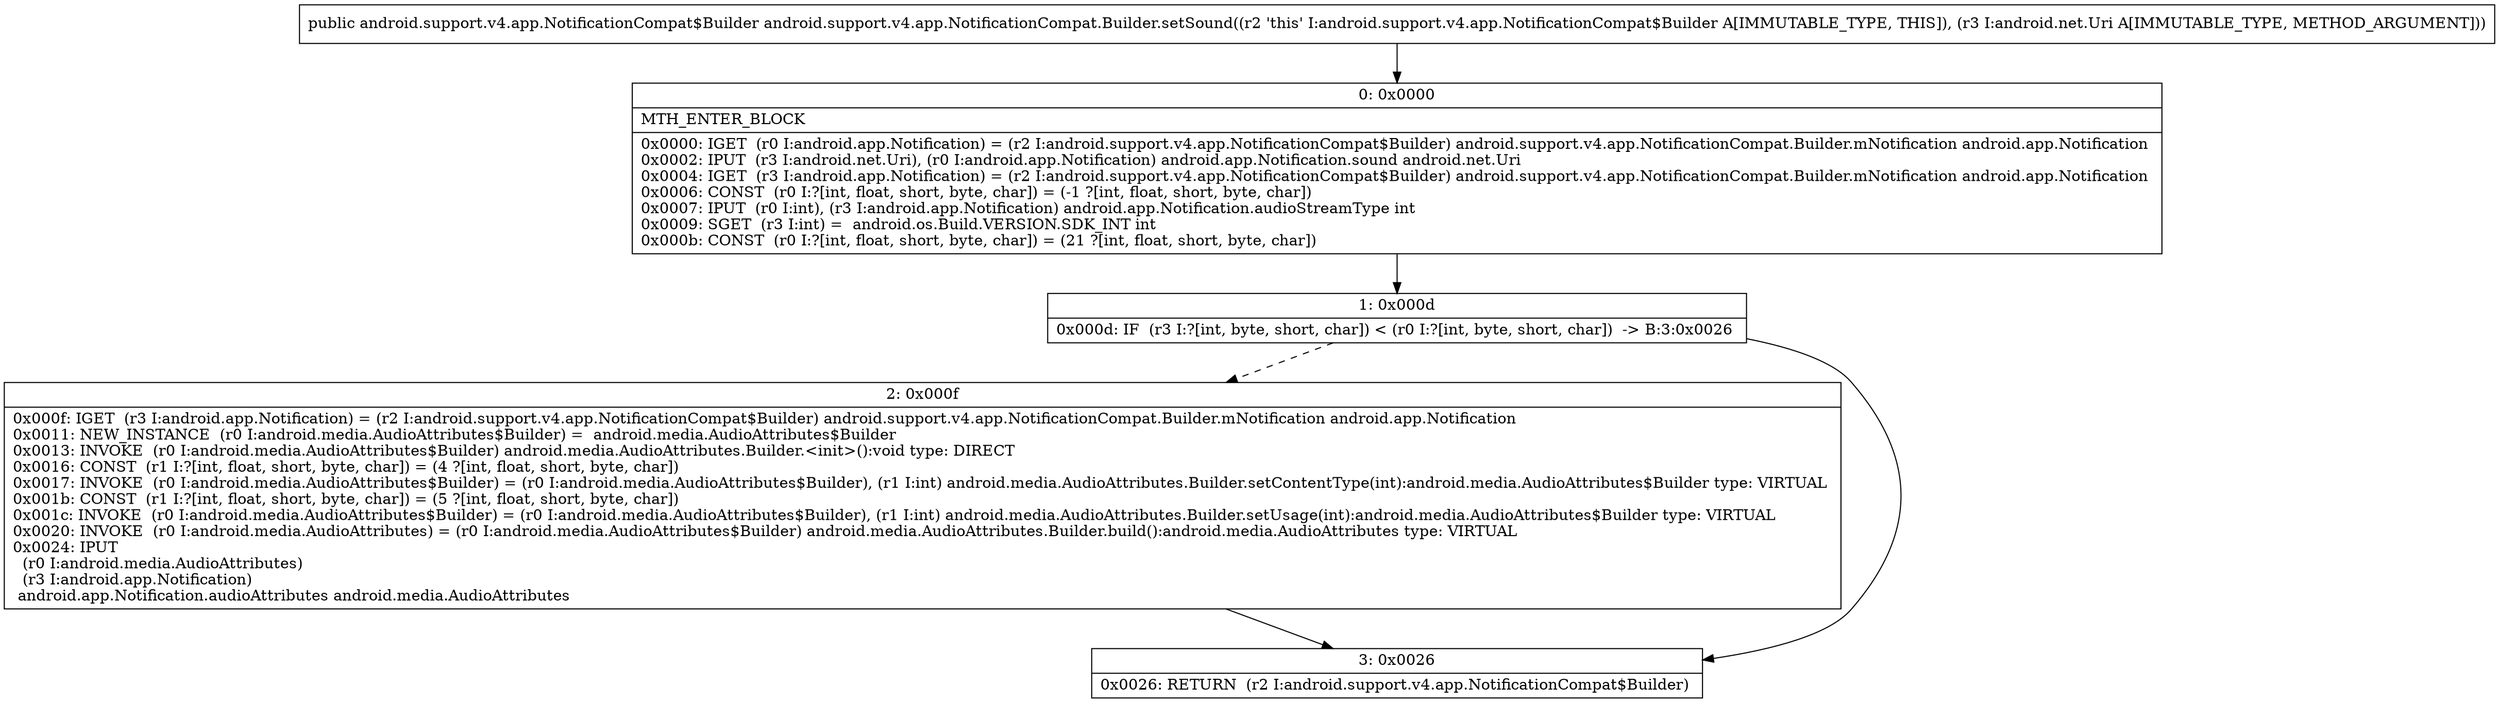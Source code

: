 digraph "CFG forandroid.support.v4.app.NotificationCompat.Builder.setSound(Landroid\/net\/Uri;)Landroid\/support\/v4\/app\/NotificationCompat$Builder;" {
Node_0 [shape=record,label="{0\:\ 0x0000|MTH_ENTER_BLOCK\l|0x0000: IGET  (r0 I:android.app.Notification) = (r2 I:android.support.v4.app.NotificationCompat$Builder) android.support.v4.app.NotificationCompat.Builder.mNotification android.app.Notification \l0x0002: IPUT  (r3 I:android.net.Uri), (r0 I:android.app.Notification) android.app.Notification.sound android.net.Uri \l0x0004: IGET  (r3 I:android.app.Notification) = (r2 I:android.support.v4.app.NotificationCompat$Builder) android.support.v4.app.NotificationCompat.Builder.mNotification android.app.Notification \l0x0006: CONST  (r0 I:?[int, float, short, byte, char]) = (\-1 ?[int, float, short, byte, char]) \l0x0007: IPUT  (r0 I:int), (r3 I:android.app.Notification) android.app.Notification.audioStreamType int \l0x0009: SGET  (r3 I:int) =  android.os.Build.VERSION.SDK_INT int \l0x000b: CONST  (r0 I:?[int, float, short, byte, char]) = (21 ?[int, float, short, byte, char]) \l}"];
Node_1 [shape=record,label="{1\:\ 0x000d|0x000d: IF  (r3 I:?[int, byte, short, char]) \< (r0 I:?[int, byte, short, char])  \-\> B:3:0x0026 \l}"];
Node_2 [shape=record,label="{2\:\ 0x000f|0x000f: IGET  (r3 I:android.app.Notification) = (r2 I:android.support.v4.app.NotificationCompat$Builder) android.support.v4.app.NotificationCompat.Builder.mNotification android.app.Notification \l0x0011: NEW_INSTANCE  (r0 I:android.media.AudioAttributes$Builder) =  android.media.AudioAttributes$Builder \l0x0013: INVOKE  (r0 I:android.media.AudioAttributes$Builder) android.media.AudioAttributes.Builder.\<init\>():void type: DIRECT \l0x0016: CONST  (r1 I:?[int, float, short, byte, char]) = (4 ?[int, float, short, byte, char]) \l0x0017: INVOKE  (r0 I:android.media.AudioAttributes$Builder) = (r0 I:android.media.AudioAttributes$Builder), (r1 I:int) android.media.AudioAttributes.Builder.setContentType(int):android.media.AudioAttributes$Builder type: VIRTUAL \l0x001b: CONST  (r1 I:?[int, float, short, byte, char]) = (5 ?[int, float, short, byte, char]) \l0x001c: INVOKE  (r0 I:android.media.AudioAttributes$Builder) = (r0 I:android.media.AudioAttributes$Builder), (r1 I:int) android.media.AudioAttributes.Builder.setUsage(int):android.media.AudioAttributes$Builder type: VIRTUAL \l0x0020: INVOKE  (r0 I:android.media.AudioAttributes) = (r0 I:android.media.AudioAttributes$Builder) android.media.AudioAttributes.Builder.build():android.media.AudioAttributes type: VIRTUAL \l0x0024: IPUT  \l  (r0 I:android.media.AudioAttributes)\l  (r3 I:android.app.Notification)\l android.app.Notification.audioAttributes android.media.AudioAttributes \l}"];
Node_3 [shape=record,label="{3\:\ 0x0026|0x0026: RETURN  (r2 I:android.support.v4.app.NotificationCompat$Builder) \l}"];
MethodNode[shape=record,label="{public android.support.v4.app.NotificationCompat$Builder android.support.v4.app.NotificationCompat.Builder.setSound((r2 'this' I:android.support.v4.app.NotificationCompat$Builder A[IMMUTABLE_TYPE, THIS]), (r3 I:android.net.Uri A[IMMUTABLE_TYPE, METHOD_ARGUMENT])) }"];
MethodNode -> Node_0;
Node_0 -> Node_1;
Node_1 -> Node_2[style=dashed];
Node_1 -> Node_3;
Node_2 -> Node_3;
}

